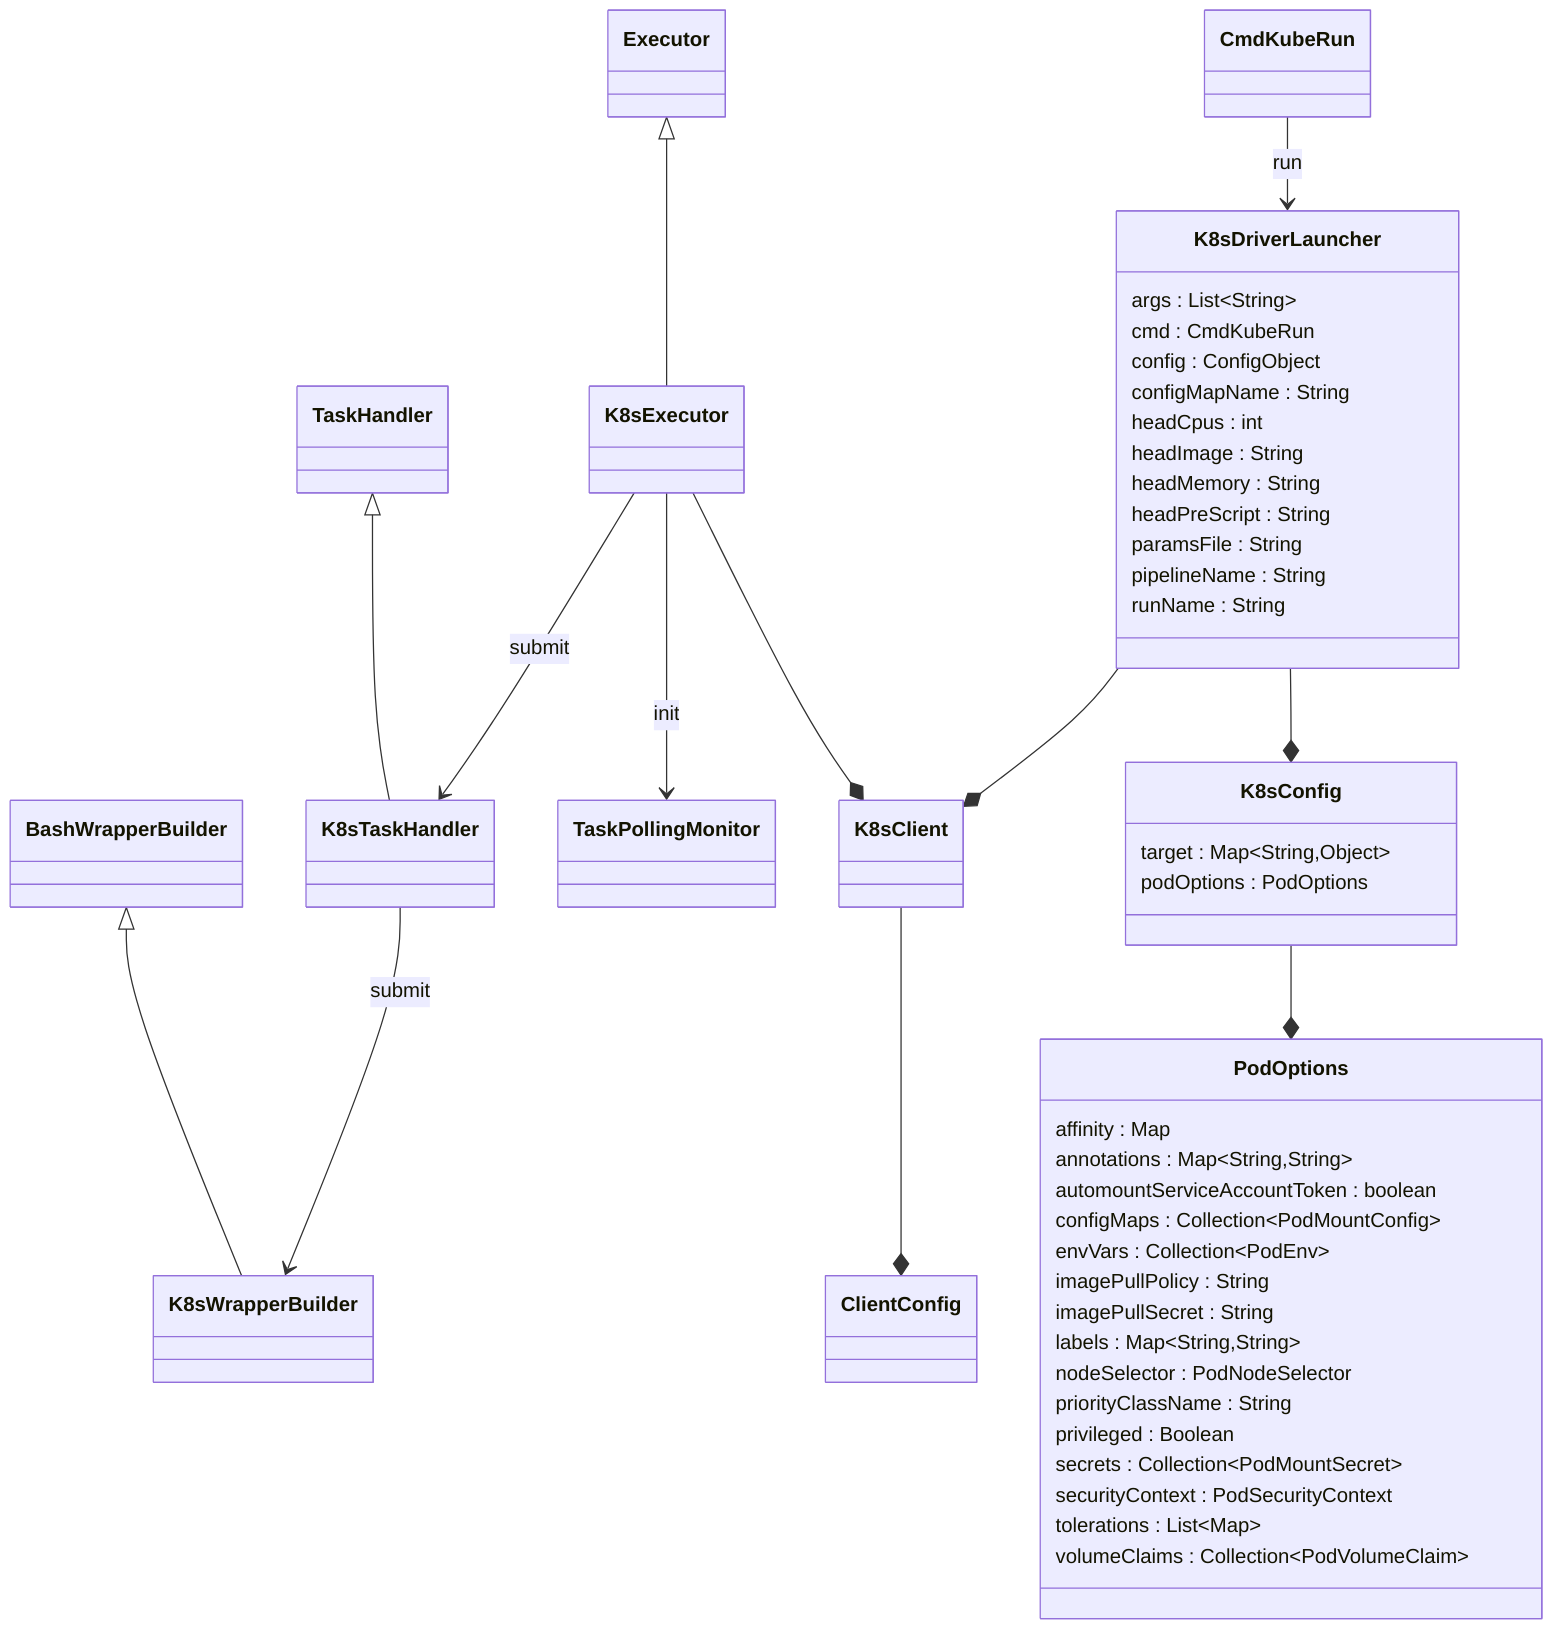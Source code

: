 classDiagram
    %%
    %% nextflow.k8s
    %%
    Executor <|-- K8sExecutor
    TaskHandler <|-- K8sTaskHandler
    BashWrapperBuilder <|-- K8sWrapperBuilder

    K8sExecutor --> TaskPollingMonitor : init
    K8sExecutor --> K8sTaskHandler : submit
    K8sExecutor --* K8sClient
    K8sTaskHandler --> K8sWrapperBuilder : submit

    CmdKubeRun --> K8sDriverLauncher : run

    class K8sDriverLauncher {
        args : List~String~
        cmd : CmdKubeRun
        config : ConfigObject
        configMapName : String
        headCpus : int
        headImage : String
        headMemory : String
        headPreScript : String
        paramsFile : String
        pipelineName : String
        runName : String
    }
    K8sDriverLauncher --* K8sClient
    K8sDriverLauncher --* K8sConfig

    K8sClient --* ClientConfig
    %% ConfigDiscovery --> ClientConfig : discover

    class K8sConfig {
        target : Map~String,Object~
        podOptions : PodOptions
    }
    K8sConfig --* PodOptions

    class PodOptions {
        affinity : Map
        annotations : Map~String,String~
        automountServiceAccountToken : boolean
        configMaps : Collection~PodMountConfig~
        envVars : Collection~PodEnv~
        imagePullPolicy : String
        imagePullSecret : String
        labels : Map~String,String~
        nodeSelector : PodNodeSelector
        priorityClassName : String
        privileged : Boolean
        secrets : Collection~PodMountSecret~
        securityContext : PodSecurityContext
        tolerations : List~Map~
        volumeClaims : Collection~PodVolumeClaim~
    }